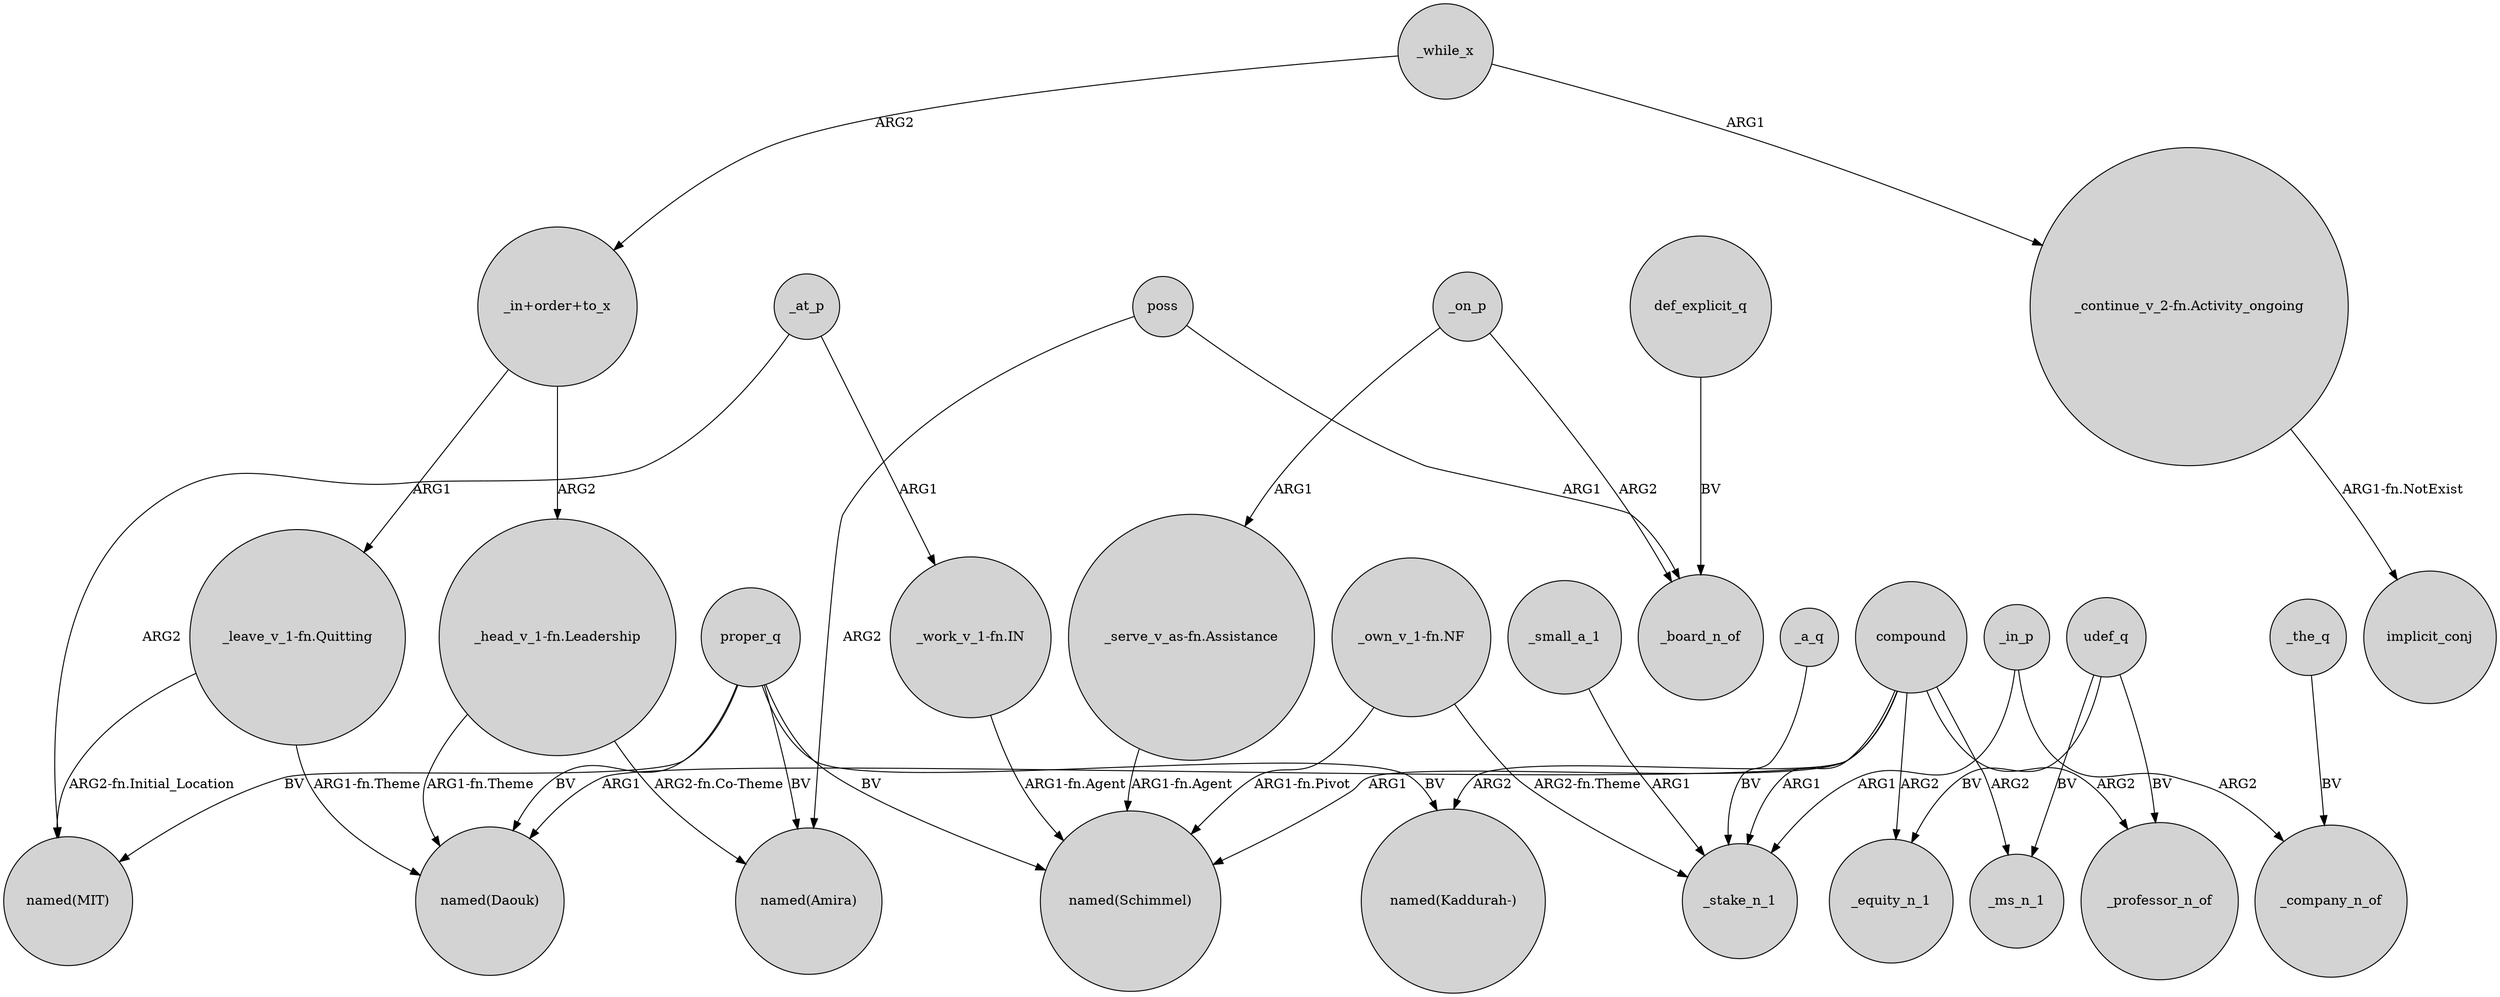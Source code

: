 digraph {
	node [shape=circle style=filled]
	"_serve_v_as-fn.Assistance" -> "named(Schimmel)" [label="ARG1-fn.Agent"]
	_a_q -> _stake_n_1 [label=BV]
	"_head_v_1-fn.Leadership" -> "named(Amira)" [label="ARG2-fn.Co-Theme"]
	poss -> "named(Amira)" [label=ARG2]
	udef_q -> _professor_n_of [label=BV]
	"_work_v_1-fn.IN" -> "named(Schimmel)" [label="ARG1-fn.Agent"]
	"_in+order+to_x" -> "_leave_v_1-fn.Quitting" [label=ARG1]
	"_leave_v_1-fn.Quitting" -> "named(Daouk)" [label="ARG1-fn.Theme"]
	_at_p -> "named(MIT)" [label=ARG2]
	proper_q -> "named(MIT)" [label=BV]
	compound -> _professor_n_of [label=ARG2]
	poss -> _board_n_of [label=ARG1]
	def_explicit_q -> _board_n_of [label=BV]
	_at_p -> "_work_v_1-fn.IN" [label=ARG1]
	compound -> _equity_n_1 [label=ARG2]
	compound -> _ms_n_1 [label=ARG2]
	_the_q -> _company_n_of [label=BV]
	proper_q -> "named(Kaddurah-)" [label=BV]
	_in_p -> _stake_n_1 [label=ARG1]
	_in_p -> _company_n_of [label=ARG2]
	udef_q -> _ms_n_1 [label=BV]
	"_own_v_1-fn.NF" -> _stake_n_1 [label="ARG2-fn.Theme"]
	"_head_v_1-fn.Leadership" -> "named(Daouk)" [label="ARG1-fn.Theme"]
	compound -> "named(Schimmel)" [label=ARG1]
	"_in+order+to_x" -> "_head_v_1-fn.Leadership" [label=ARG2]
	udef_q -> _equity_n_1 [label=BV]
	compound -> "named(Kaddurah-)" [label=ARG2]
	_small_a_1 -> _stake_n_1 [label=ARG1]
	"_continue_v_2-fn.Activity_ongoing" -> implicit_conj [label="ARG1-fn.NotExist"]
	_while_x -> "_continue_v_2-fn.Activity_ongoing" [label=ARG1]
	compound -> _stake_n_1 [label=ARG1]
	proper_q -> "named(Schimmel)" [label=BV]
	proper_q -> "named(Daouk)" [label=BV]
	_on_p -> _board_n_of [label=ARG2]
	proper_q -> "named(Amira)" [label=BV]
	_while_x -> "_in+order+to_x" [label=ARG2]
	_on_p -> "_serve_v_as-fn.Assistance" [label=ARG1]
	"_leave_v_1-fn.Quitting" -> "named(MIT)" [label="ARG2-fn.Initial_Location"]
	compound -> "named(Daouk)" [label=ARG1]
	"_own_v_1-fn.NF" -> "named(Schimmel)" [label="ARG1-fn.Pivot"]
}
